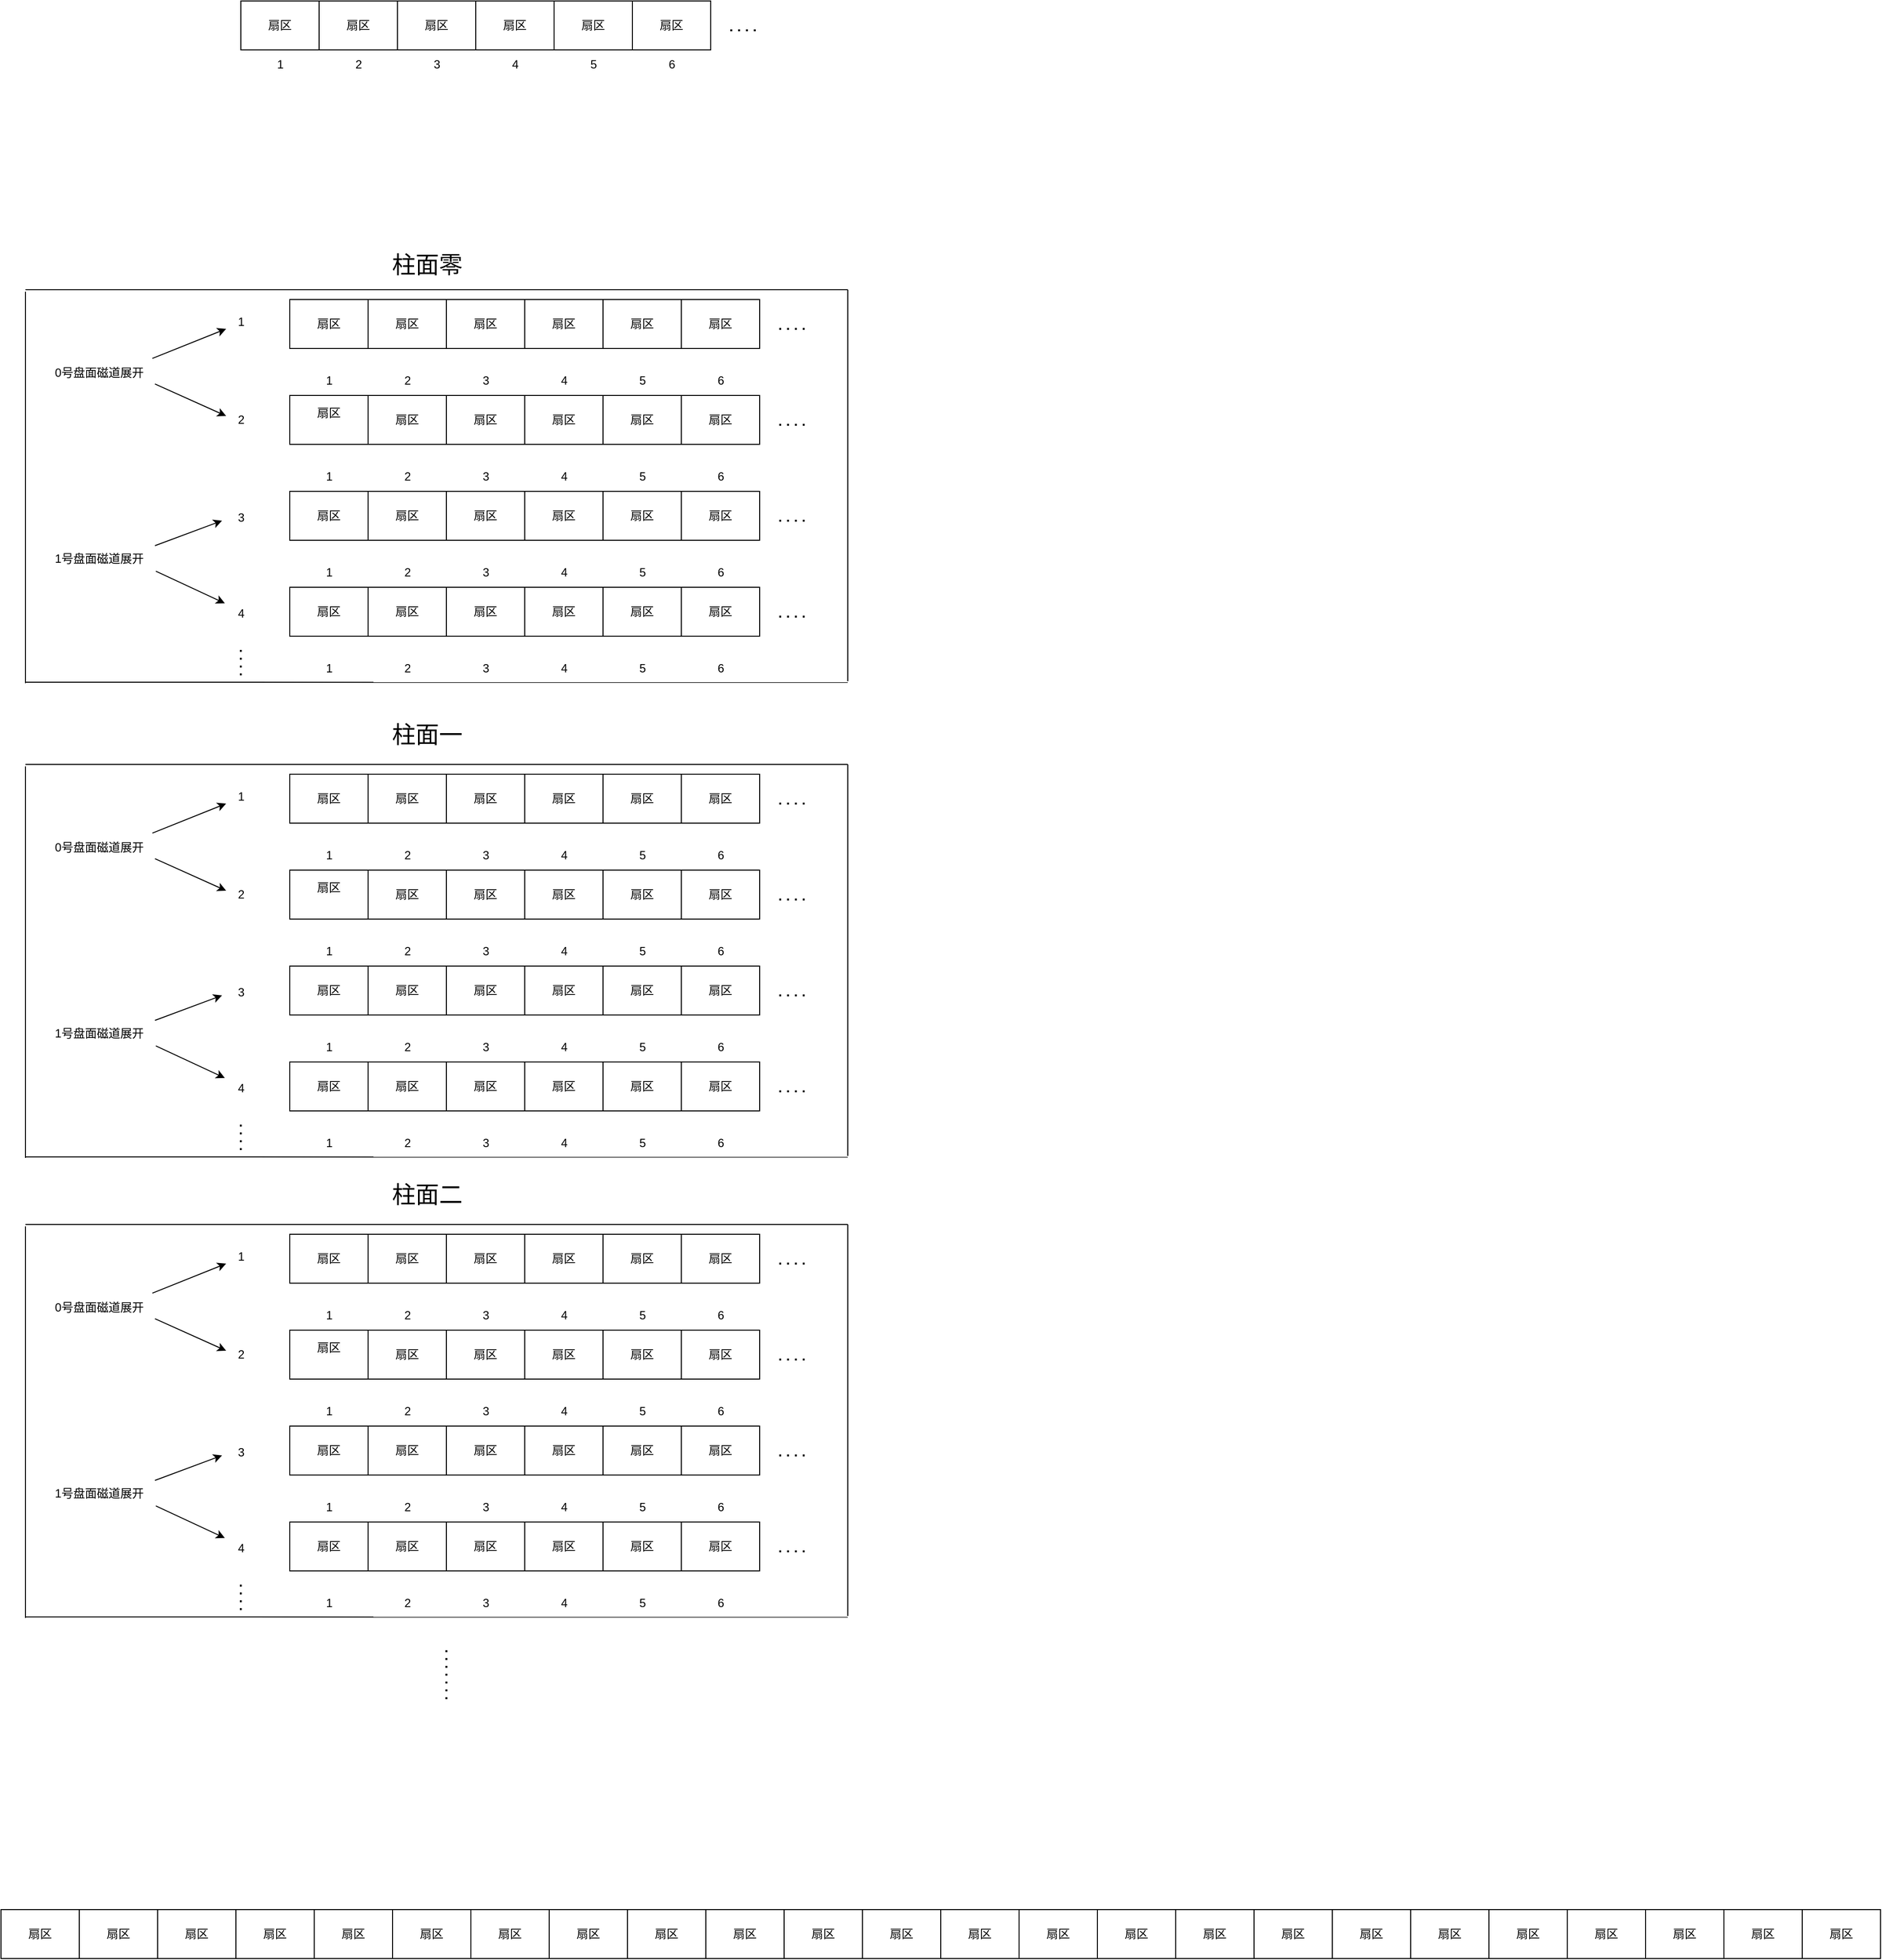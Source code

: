 <mxfile version="24.4.8" type="device">
  <diagram name="第 1 页" id="gFeEmCXa8AVN-RLCaWWL">
    <mxGraphModel dx="2656" dy="1496" grid="1" gridSize="10" guides="1" tooltips="1" connect="1" arrows="1" fold="1" page="1" pageScale="1" pageWidth="3300" pageHeight="4681" math="0" shadow="0">
      <root>
        <mxCell id="0" />
        <mxCell id="1" parent="0" />
        <mxCell id="TKMVQjpAaQ59t7xjAut5-2" value="扇区" style="rounded=0;whiteSpace=wrap;html=1;" vertex="1" parent="1">
          <mxGeometry x="1260" y="395" width="80" height="50" as="geometry" />
        </mxCell>
        <mxCell id="TKMVQjpAaQ59t7xjAut5-3" value="扇区" style="rounded=0;whiteSpace=wrap;html=1;" vertex="1" parent="1">
          <mxGeometry x="1340" y="395" width="80" height="50" as="geometry" />
        </mxCell>
        <mxCell id="TKMVQjpAaQ59t7xjAut5-4" value="扇区" style="rounded=0;whiteSpace=wrap;html=1;" vertex="1" parent="1">
          <mxGeometry x="1420" y="395" width="80" height="50" as="geometry" />
        </mxCell>
        <mxCell id="TKMVQjpAaQ59t7xjAut5-14" value="1" style="text;html=1;align=center;verticalAlign=middle;resizable=0;points=[];autosize=1;strokeColor=none;fillColor=none;" vertex="1" parent="1">
          <mxGeometry x="1285" y="463" width="30" height="30" as="geometry" />
        </mxCell>
        <mxCell id="TKMVQjpAaQ59t7xjAut5-15" value="2" style="text;html=1;align=center;verticalAlign=middle;resizable=0;points=[];autosize=1;strokeColor=none;fillColor=none;" vertex="1" parent="1">
          <mxGeometry x="1365" y="463" width="30" height="30" as="geometry" />
        </mxCell>
        <mxCell id="TKMVQjpAaQ59t7xjAut5-16" value="3" style="text;html=1;align=center;verticalAlign=middle;resizable=0;points=[];autosize=1;strokeColor=none;fillColor=none;" vertex="1" parent="1">
          <mxGeometry x="1445" y="463" width="30" height="30" as="geometry" />
        </mxCell>
        <mxCell id="TKMVQjpAaQ59t7xjAut5-17" value="4" style="text;html=1;align=center;verticalAlign=middle;resizable=0;points=[];autosize=1;strokeColor=none;fillColor=none;" vertex="1" parent="1">
          <mxGeometry x="1525" y="463" width="30" height="30" as="geometry" />
        </mxCell>
        <mxCell id="TKMVQjpAaQ59t7xjAut5-18" value="扇区" style="rounded=0;whiteSpace=wrap;html=1;" vertex="1" parent="1">
          <mxGeometry x="1500" y="395" width="80" height="50" as="geometry" />
        </mxCell>
        <mxCell id="TKMVQjpAaQ59t7xjAut5-19" value="扇区" style="rounded=0;whiteSpace=wrap;html=1;" vertex="1" parent="1">
          <mxGeometry x="1580" y="395" width="80" height="50" as="geometry" />
        </mxCell>
        <mxCell id="TKMVQjpAaQ59t7xjAut5-20" value="扇区" style="rounded=0;whiteSpace=wrap;html=1;" vertex="1" parent="1">
          <mxGeometry x="1660" y="395" width="80" height="50" as="geometry" />
        </mxCell>
        <mxCell id="TKMVQjpAaQ59t7xjAut5-21" value="5" style="text;html=1;align=center;verticalAlign=middle;resizable=0;points=[];autosize=1;strokeColor=none;fillColor=none;" vertex="1" parent="1">
          <mxGeometry x="1605" y="463" width="30" height="30" as="geometry" />
        </mxCell>
        <mxCell id="TKMVQjpAaQ59t7xjAut5-25" value="6" style="text;html=1;align=center;verticalAlign=middle;resizable=0;points=[];autosize=1;strokeColor=none;fillColor=none;" vertex="1" parent="1">
          <mxGeometry x="1685" y="463" width="30" height="30" as="geometry" />
        </mxCell>
        <mxCell id="TKMVQjpAaQ59t7xjAut5-26" value="" style="endArrow=none;dashed=1;html=1;dashPattern=1 3;strokeWidth=2;rounded=0;" edge="1" parent="1">
          <mxGeometry width="50" height="50" relative="1" as="geometry">
            <mxPoint x="1760" y="425" as="sourcePoint" />
            <mxPoint x="1790" y="425" as="targetPoint" />
          </mxGeometry>
        </mxCell>
        <mxCell id="TKMVQjpAaQ59t7xjAut5-27" value="&#xa;&lt;span style=&quot;color: rgb(0, 0, 0); font-family: Helvetica; font-size: 12px; font-style: normal; font-variant-ligatures: normal; font-variant-caps: normal; font-weight: 400; letter-spacing: normal; orphans: 2; text-align: center; text-indent: 0px; text-transform: none; widows: 2; word-spacing: 0px; -webkit-text-stroke-width: 0px; white-space: normal; background-color: rgb(251, 251, 251); text-decoration-thickness: initial; text-decoration-style: initial; text-decoration-color: initial; display: inline !important; float: none;&quot;&gt;扇区&lt;/span&gt;&#xa;&#xa;" style="rounded=0;whiteSpace=wrap;html=1;" vertex="1" parent="1">
          <mxGeometry x="1260" y="493" width="80" height="50" as="geometry" />
        </mxCell>
        <mxCell id="TKMVQjpAaQ59t7xjAut5-28" value="扇区" style="rounded=0;whiteSpace=wrap;html=1;" vertex="1" parent="1">
          <mxGeometry x="1340" y="493" width="80" height="50" as="geometry" />
        </mxCell>
        <mxCell id="TKMVQjpAaQ59t7xjAut5-29" value="扇区" style="rounded=0;whiteSpace=wrap;html=1;" vertex="1" parent="1">
          <mxGeometry x="1420" y="493" width="80" height="50" as="geometry" />
        </mxCell>
        <mxCell id="TKMVQjpAaQ59t7xjAut5-30" value="1" style="text;html=1;align=center;verticalAlign=middle;resizable=0;points=[];autosize=1;strokeColor=none;fillColor=none;" vertex="1" parent="1">
          <mxGeometry x="1285" y="561" width="30" height="30" as="geometry" />
        </mxCell>
        <mxCell id="TKMVQjpAaQ59t7xjAut5-31" value="2" style="text;html=1;align=center;verticalAlign=middle;resizable=0;points=[];autosize=1;strokeColor=none;fillColor=none;" vertex="1" parent="1">
          <mxGeometry x="1365" y="561" width="30" height="30" as="geometry" />
        </mxCell>
        <mxCell id="TKMVQjpAaQ59t7xjAut5-32" value="3" style="text;html=1;align=center;verticalAlign=middle;resizable=0;points=[];autosize=1;strokeColor=none;fillColor=none;" vertex="1" parent="1">
          <mxGeometry x="1445" y="561" width="30" height="30" as="geometry" />
        </mxCell>
        <mxCell id="TKMVQjpAaQ59t7xjAut5-33" value="4" style="text;html=1;align=center;verticalAlign=middle;resizable=0;points=[];autosize=1;strokeColor=none;fillColor=none;" vertex="1" parent="1">
          <mxGeometry x="1525" y="561" width="30" height="30" as="geometry" />
        </mxCell>
        <mxCell id="TKMVQjpAaQ59t7xjAut5-34" value="扇区" style="rounded=0;whiteSpace=wrap;html=1;" vertex="1" parent="1">
          <mxGeometry x="1500" y="493" width="80" height="50" as="geometry" />
        </mxCell>
        <mxCell id="TKMVQjpAaQ59t7xjAut5-35" value="扇区" style="rounded=0;whiteSpace=wrap;html=1;" vertex="1" parent="1">
          <mxGeometry x="1580" y="493" width="80" height="50" as="geometry" />
        </mxCell>
        <mxCell id="TKMVQjpAaQ59t7xjAut5-36" value="扇区" style="rounded=0;whiteSpace=wrap;html=1;" vertex="1" parent="1">
          <mxGeometry x="1660" y="493" width="80" height="50" as="geometry" />
        </mxCell>
        <mxCell id="TKMVQjpAaQ59t7xjAut5-37" value="5" style="text;html=1;align=center;verticalAlign=middle;resizable=0;points=[];autosize=1;strokeColor=none;fillColor=none;" vertex="1" parent="1">
          <mxGeometry x="1605" y="561" width="30" height="30" as="geometry" />
        </mxCell>
        <mxCell id="TKMVQjpAaQ59t7xjAut5-38" value="6" style="text;html=1;align=center;verticalAlign=middle;resizable=0;points=[];autosize=1;strokeColor=none;fillColor=none;" vertex="1" parent="1">
          <mxGeometry x="1685" y="561" width="30" height="30" as="geometry" />
        </mxCell>
        <mxCell id="TKMVQjpAaQ59t7xjAut5-39" value="" style="endArrow=none;dashed=1;html=1;dashPattern=1 3;strokeWidth=2;rounded=0;" edge="1" parent="1">
          <mxGeometry width="50" height="50" relative="1" as="geometry">
            <mxPoint x="1760" y="523" as="sourcePoint" />
            <mxPoint x="1790" y="523" as="targetPoint" />
          </mxGeometry>
        </mxCell>
        <mxCell id="TKMVQjpAaQ59t7xjAut5-40" value="扇区" style="rounded=0;whiteSpace=wrap;html=1;" vertex="1" parent="1">
          <mxGeometry x="1260" y="591" width="80" height="50" as="geometry" />
        </mxCell>
        <mxCell id="TKMVQjpAaQ59t7xjAut5-41" value="扇区" style="rounded=0;whiteSpace=wrap;html=1;" vertex="1" parent="1">
          <mxGeometry x="1340" y="591" width="80" height="50" as="geometry" />
        </mxCell>
        <mxCell id="TKMVQjpAaQ59t7xjAut5-42" value="扇区" style="rounded=0;whiteSpace=wrap;html=1;" vertex="1" parent="1">
          <mxGeometry x="1420" y="591" width="80" height="50" as="geometry" />
        </mxCell>
        <mxCell id="TKMVQjpAaQ59t7xjAut5-43" value="1" style="text;html=1;align=center;verticalAlign=middle;resizable=0;points=[];autosize=1;strokeColor=none;fillColor=none;" vertex="1" parent="1">
          <mxGeometry x="1285" y="659" width="30" height="30" as="geometry" />
        </mxCell>
        <mxCell id="TKMVQjpAaQ59t7xjAut5-44" value="2" style="text;html=1;align=center;verticalAlign=middle;resizable=0;points=[];autosize=1;strokeColor=none;fillColor=none;" vertex="1" parent="1">
          <mxGeometry x="1365" y="659" width="30" height="30" as="geometry" />
        </mxCell>
        <mxCell id="TKMVQjpAaQ59t7xjAut5-45" value="3" style="text;html=1;align=center;verticalAlign=middle;resizable=0;points=[];autosize=1;strokeColor=none;fillColor=none;" vertex="1" parent="1">
          <mxGeometry x="1445" y="659" width="30" height="30" as="geometry" />
        </mxCell>
        <mxCell id="TKMVQjpAaQ59t7xjAut5-46" value="4" style="text;html=1;align=center;verticalAlign=middle;resizable=0;points=[];autosize=1;strokeColor=none;fillColor=none;" vertex="1" parent="1">
          <mxGeometry x="1525" y="659" width="30" height="30" as="geometry" />
        </mxCell>
        <mxCell id="TKMVQjpAaQ59t7xjAut5-47" value="扇区" style="rounded=0;whiteSpace=wrap;html=1;" vertex="1" parent="1">
          <mxGeometry x="1500" y="591" width="80" height="50" as="geometry" />
        </mxCell>
        <mxCell id="TKMVQjpAaQ59t7xjAut5-48" value="扇区" style="rounded=0;whiteSpace=wrap;html=1;" vertex="1" parent="1">
          <mxGeometry x="1580" y="591" width="80" height="50" as="geometry" />
        </mxCell>
        <mxCell id="TKMVQjpAaQ59t7xjAut5-49" value="扇区" style="rounded=0;whiteSpace=wrap;html=1;" vertex="1" parent="1">
          <mxGeometry x="1660" y="591" width="80" height="50" as="geometry" />
        </mxCell>
        <mxCell id="TKMVQjpAaQ59t7xjAut5-50" value="5" style="text;html=1;align=center;verticalAlign=middle;resizable=0;points=[];autosize=1;strokeColor=none;fillColor=none;" vertex="1" parent="1">
          <mxGeometry x="1605" y="659" width="30" height="30" as="geometry" />
        </mxCell>
        <mxCell id="TKMVQjpAaQ59t7xjAut5-51" value="6" style="text;html=1;align=center;verticalAlign=middle;resizable=0;points=[];autosize=1;strokeColor=none;fillColor=none;" vertex="1" parent="1">
          <mxGeometry x="1685" y="659" width="30" height="30" as="geometry" />
        </mxCell>
        <mxCell id="TKMVQjpAaQ59t7xjAut5-52" value="" style="endArrow=none;dashed=1;html=1;dashPattern=1 3;strokeWidth=2;rounded=0;" edge="1" parent="1">
          <mxGeometry width="50" height="50" relative="1" as="geometry">
            <mxPoint x="1760" y="621" as="sourcePoint" />
            <mxPoint x="1790" y="621" as="targetPoint" />
          </mxGeometry>
        </mxCell>
        <mxCell id="TKMVQjpAaQ59t7xjAut5-53" value="1" style="text;html=1;align=center;verticalAlign=middle;resizable=0;points=[];autosize=1;strokeColor=none;fillColor=none;" vertex="1" parent="1">
          <mxGeometry x="1195" y="403" width="30" height="30" as="geometry" />
        </mxCell>
        <mxCell id="TKMVQjpAaQ59t7xjAut5-54" value="2" style="text;html=1;align=center;verticalAlign=middle;resizable=0;points=[];autosize=1;strokeColor=none;fillColor=none;" vertex="1" parent="1">
          <mxGeometry x="1195" y="503" width="30" height="30" as="geometry" />
        </mxCell>
        <mxCell id="TKMVQjpAaQ59t7xjAut5-55" value="3" style="text;html=1;align=center;verticalAlign=middle;resizable=0;points=[];autosize=1;strokeColor=none;fillColor=none;" vertex="1" parent="1">
          <mxGeometry x="1195" y="603" width="30" height="30" as="geometry" />
        </mxCell>
        <mxCell id="TKMVQjpAaQ59t7xjAut5-57" value="扇区" style="rounded=0;whiteSpace=wrap;html=1;" vertex="1" parent="1">
          <mxGeometry x="1260" y="689" width="80" height="50" as="geometry" />
        </mxCell>
        <mxCell id="TKMVQjpAaQ59t7xjAut5-58" value="扇区" style="rounded=0;whiteSpace=wrap;html=1;" vertex="1" parent="1">
          <mxGeometry x="1340" y="689" width="80" height="50" as="geometry" />
        </mxCell>
        <mxCell id="TKMVQjpAaQ59t7xjAut5-59" value="扇区" style="rounded=0;whiteSpace=wrap;html=1;" vertex="1" parent="1">
          <mxGeometry x="1420" y="689" width="80" height="50" as="geometry" />
        </mxCell>
        <mxCell id="TKMVQjpAaQ59t7xjAut5-60" value="1" style="text;html=1;align=center;verticalAlign=middle;resizable=0;points=[];autosize=1;strokeColor=none;fillColor=none;" vertex="1" parent="1">
          <mxGeometry x="1285" y="757" width="30" height="30" as="geometry" />
        </mxCell>
        <mxCell id="TKMVQjpAaQ59t7xjAut5-61" value="2" style="text;html=1;align=center;verticalAlign=middle;resizable=0;points=[];autosize=1;strokeColor=none;fillColor=none;" vertex="1" parent="1">
          <mxGeometry x="1365" y="757" width="30" height="30" as="geometry" />
        </mxCell>
        <mxCell id="TKMVQjpAaQ59t7xjAut5-62" value="3" style="text;html=1;align=center;verticalAlign=middle;resizable=0;points=[];autosize=1;strokeColor=none;fillColor=none;" vertex="1" parent="1">
          <mxGeometry x="1445" y="757" width="30" height="30" as="geometry" />
        </mxCell>
        <mxCell id="TKMVQjpAaQ59t7xjAut5-63" value="4" style="text;html=1;align=center;verticalAlign=middle;resizable=0;points=[];autosize=1;strokeColor=none;fillColor=none;" vertex="1" parent="1">
          <mxGeometry x="1525" y="757" width="30" height="30" as="geometry" />
        </mxCell>
        <mxCell id="TKMVQjpAaQ59t7xjAut5-64" value="扇区" style="rounded=0;whiteSpace=wrap;html=1;" vertex="1" parent="1">
          <mxGeometry x="1500" y="689" width="80" height="50" as="geometry" />
        </mxCell>
        <mxCell id="TKMVQjpAaQ59t7xjAut5-65" value="扇区" style="rounded=0;whiteSpace=wrap;html=1;" vertex="1" parent="1">
          <mxGeometry x="1580" y="689" width="80" height="50" as="geometry" />
        </mxCell>
        <mxCell id="TKMVQjpAaQ59t7xjAut5-66" value="扇区" style="rounded=0;whiteSpace=wrap;html=1;" vertex="1" parent="1">
          <mxGeometry x="1660" y="689" width="80" height="50" as="geometry" />
        </mxCell>
        <mxCell id="TKMVQjpAaQ59t7xjAut5-67" value="5" style="text;html=1;align=center;verticalAlign=middle;resizable=0;points=[];autosize=1;strokeColor=none;fillColor=none;" vertex="1" parent="1">
          <mxGeometry x="1605" y="757" width="30" height="30" as="geometry" />
        </mxCell>
        <mxCell id="TKMVQjpAaQ59t7xjAut5-68" value="6" style="text;html=1;align=center;verticalAlign=middle;resizable=0;points=[];autosize=1;strokeColor=none;fillColor=none;" vertex="1" parent="1">
          <mxGeometry x="1685" y="757" width="30" height="30" as="geometry" />
        </mxCell>
        <mxCell id="TKMVQjpAaQ59t7xjAut5-69" value="" style="endArrow=none;dashed=1;html=1;dashPattern=1 3;strokeWidth=2;rounded=0;" edge="1" parent="1">
          <mxGeometry width="50" height="50" relative="1" as="geometry">
            <mxPoint x="1760" y="719" as="sourcePoint" />
            <mxPoint x="1790" y="719" as="targetPoint" />
          </mxGeometry>
        </mxCell>
        <mxCell id="TKMVQjpAaQ59t7xjAut5-70" value="4" style="text;html=1;align=center;verticalAlign=middle;resizable=0;points=[];autosize=1;strokeColor=none;fillColor=none;" vertex="1" parent="1">
          <mxGeometry x="1195" y="701" width="30" height="30" as="geometry" />
        </mxCell>
        <mxCell id="TKMVQjpAaQ59t7xjAut5-71" value="" style="endArrow=none;dashed=1;html=1;dashPattern=1 3;strokeWidth=2;rounded=0;" edge="1" parent="1">
          <mxGeometry width="50" height="50" relative="1" as="geometry">
            <mxPoint x="1210" y="753" as="sourcePoint" />
            <mxPoint x="1210" y="783" as="targetPoint" />
          </mxGeometry>
        </mxCell>
        <mxCell id="TKMVQjpAaQ59t7xjAut5-73" value="0号盘面磁道展开" style="text;html=1;align=center;verticalAlign=middle;resizable=0;points=[];autosize=1;strokeColor=none;fillColor=none;" vertex="1" parent="1">
          <mxGeometry x="1010" y="455" width="110" height="30" as="geometry" />
        </mxCell>
        <mxCell id="TKMVQjpAaQ59t7xjAut5-74" value="1号盘面磁道展开" style="text;html=1;align=center;verticalAlign=middle;resizable=0;points=[];autosize=1;strokeColor=none;fillColor=none;" vertex="1" parent="1">
          <mxGeometry x="1010" y="645" width="110" height="30" as="geometry" />
        </mxCell>
        <mxCell id="TKMVQjpAaQ59t7xjAut5-75" value="" style="endArrow=classic;html=1;rounded=0;exitX=1.021;exitY=0.05;exitDx=0;exitDy=0;exitPerimeter=0;entryX=-0.137;entryY=0.598;entryDx=0;entryDy=0;entryPerimeter=0;" edge="1" parent="1" source="TKMVQjpAaQ59t7xjAut5-74" target="TKMVQjpAaQ59t7xjAut5-55">
          <mxGeometry width="50" height="50" relative="1" as="geometry">
            <mxPoint x="1620" y="625" as="sourcePoint" />
            <mxPoint x="1670" y="575" as="targetPoint" />
          </mxGeometry>
        </mxCell>
        <mxCell id="TKMVQjpAaQ59t7xjAut5-76" value="" style="endArrow=classic;html=1;rounded=0;exitX=0.997;exitY=0.006;exitDx=0;exitDy=0;exitPerimeter=0;entryX=-0.137;entryY=0.598;entryDx=0;entryDy=0;entryPerimeter=0;" edge="1" parent="1" source="TKMVQjpAaQ59t7xjAut5-73">
          <mxGeometry width="50" height="50" relative="1" as="geometry">
            <mxPoint x="1145" y="459" as="sourcePoint" />
            <mxPoint x="1195" y="425" as="targetPoint" />
          </mxGeometry>
        </mxCell>
        <mxCell id="TKMVQjpAaQ59t7xjAut5-77" value="" style="endArrow=classic;html=1;rounded=0;exitX=1.029;exitY=0.92;exitDx=0;exitDy=0;exitPerimeter=0;entryX=-0.044;entryY=0.146;entryDx=0;entryDy=0;entryPerimeter=0;" edge="1" parent="1" source="TKMVQjpAaQ59t7xjAut5-74" target="TKMVQjpAaQ59t7xjAut5-70">
          <mxGeometry width="50" height="50" relative="1" as="geometry">
            <mxPoint x="1151" y="665" as="sourcePoint" />
            <mxPoint x="1201" y="631" as="targetPoint" />
          </mxGeometry>
        </mxCell>
        <mxCell id="TKMVQjpAaQ59t7xjAut5-79" value="" style="endArrow=classic;html=1;rounded=0;exitX=1.021;exitY=0.876;exitDx=0;exitDy=0;exitPerimeter=0;entryX=-0.044;entryY=0.146;entryDx=0;entryDy=0;entryPerimeter=0;" edge="1" parent="1" source="TKMVQjpAaQ59t7xjAut5-73">
          <mxGeometry width="50" height="50" relative="1" as="geometry">
            <mxPoint x="1144" y="493" as="sourcePoint" />
            <mxPoint x="1195" y="514" as="targetPoint" />
          </mxGeometry>
        </mxCell>
        <mxCell id="TKMVQjpAaQ59t7xjAut5-81" value="" style="endArrow=none;html=1;rounded=0;" edge="1" parent="1">
          <mxGeometry width="50" height="50" relative="1" as="geometry">
            <mxPoint x="990" y="385" as="sourcePoint" />
            <mxPoint x="1830" y="385" as="targetPoint" />
          </mxGeometry>
        </mxCell>
        <mxCell id="TKMVQjpAaQ59t7xjAut5-82" value="" style="endArrow=none;html=1;rounded=0;" edge="1" parent="1">
          <mxGeometry width="50" height="50" relative="1" as="geometry">
            <mxPoint x="990" y="786" as="sourcePoint" />
            <mxPoint x="1830" y="786.17" as="targetPoint" />
          </mxGeometry>
        </mxCell>
        <mxCell id="TKMVQjpAaQ59t7xjAut5-83" value="" style="endArrow=none;html=1;rounded=0;" edge="1" parent="1">
          <mxGeometry width="50" height="50" relative="1" as="geometry">
            <mxPoint x="1830" y="385" as="sourcePoint" />
            <mxPoint x="1830" y="785" as="targetPoint" />
          </mxGeometry>
        </mxCell>
        <mxCell id="TKMVQjpAaQ59t7xjAut5-84" value="" style="endArrow=none;html=1;rounded=0;" edge="1" parent="1">
          <mxGeometry width="50" height="50" relative="1" as="geometry">
            <mxPoint x="990" y="387" as="sourcePoint" />
            <mxPoint x="990" y="787" as="targetPoint" />
          </mxGeometry>
        </mxCell>
        <mxCell id="TKMVQjpAaQ59t7xjAut5-85" value="&lt;font style=&quot;font-size: 24px;&quot;&gt;柱面零&lt;/font&gt;" style="text;html=1;align=center;verticalAlign=middle;resizable=0;points=[];autosize=1;strokeColor=none;fillColor=none;" vertex="1" parent="1">
          <mxGeometry x="1350" y="340" width="100" height="40" as="geometry" />
        </mxCell>
        <mxCell id="TKMVQjpAaQ59t7xjAut5-86" value="扇区" style="rounded=0;whiteSpace=wrap;html=1;" vertex="1" parent="1">
          <mxGeometry x="1210" y="90" width="80" height="50" as="geometry" />
        </mxCell>
        <mxCell id="TKMVQjpAaQ59t7xjAut5-87" value="扇区" style="rounded=0;whiteSpace=wrap;html=1;" vertex="1" parent="1">
          <mxGeometry x="1290" y="90" width="80" height="50" as="geometry" />
        </mxCell>
        <mxCell id="TKMVQjpAaQ59t7xjAut5-88" value="扇区" style="rounded=0;whiteSpace=wrap;html=1;" vertex="1" parent="1">
          <mxGeometry x="1370" y="90" width="80" height="50" as="geometry" />
        </mxCell>
        <mxCell id="TKMVQjpAaQ59t7xjAut5-89" value="扇区" style="rounded=0;whiteSpace=wrap;html=1;" vertex="1" parent="1">
          <mxGeometry x="1450" y="90" width="80" height="50" as="geometry" />
        </mxCell>
        <mxCell id="TKMVQjpAaQ59t7xjAut5-90" value="扇区" style="rounded=0;whiteSpace=wrap;html=1;" vertex="1" parent="1">
          <mxGeometry x="1530" y="90" width="80" height="50" as="geometry" />
        </mxCell>
        <mxCell id="TKMVQjpAaQ59t7xjAut5-91" value="扇区" style="rounded=0;whiteSpace=wrap;html=1;" vertex="1" parent="1">
          <mxGeometry x="1610" y="90" width="80" height="50" as="geometry" />
        </mxCell>
        <mxCell id="TKMVQjpAaQ59t7xjAut5-92" value="" style="endArrow=none;dashed=1;html=1;dashPattern=1 3;strokeWidth=2;rounded=0;" edge="1" parent="1">
          <mxGeometry width="50" height="50" relative="1" as="geometry">
            <mxPoint x="1710" y="120" as="sourcePoint" />
            <mxPoint x="1740" y="120" as="targetPoint" />
          </mxGeometry>
        </mxCell>
        <mxCell id="TKMVQjpAaQ59t7xjAut5-93" value="1" style="text;html=1;align=center;verticalAlign=middle;resizable=0;points=[];autosize=1;strokeColor=none;fillColor=none;" vertex="1" parent="1">
          <mxGeometry x="1235" y="140" width="30" height="30" as="geometry" />
        </mxCell>
        <mxCell id="TKMVQjpAaQ59t7xjAut5-94" value="2" style="text;html=1;align=center;verticalAlign=middle;resizable=0;points=[];autosize=1;strokeColor=none;fillColor=none;" vertex="1" parent="1">
          <mxGeometry x="1315" y="140" width="30" height="30" as="geometry" />
        </mxCell>
        <mxCell id="TKMVQjpAaQ59t7xjAut5-95" value="3" style="text;html=1;align=center;verticalAlign=middle;resizable=0;points=[];autosize=1;strokeColor=none;fillColor=none;" vertex="1" parent="1">
          <mxGeometry x="1395" y="140" width="30" height="30" as="geometry" />
        </mxCell>
        <mxCell id="TKMVQjpAaQ59t7xjAut5-96" value="4" style="text;html=1;align=center;verticalAlign=middle;resizable=0;points=[];autosize=1;strokeColor=none;fillColor=none;" vertex="1" parent="1">
          <mxGeometry x="1475" y="140" width="30" height="30" as="geometry" />
        </mxCell>
        <mxCell id="TKMVQjpAaQ59t7xjAut5-97" value="5" style="text;html=1;align=center;verticalAlign=middle;resizable=0;points=[];autosize=1;strokeColor=none;fillColor=none;" vertex="1" parent="1">
          <mxGeometry x="1555" y="140" width="30" height="30" as="geometry" />
        </mxCell>
        <mxCell id="TKMVQjpAaQ59t7xjAut5-98" value="6" style="text;html=1;align=center;verticalAlign=middle;resizable=0;points=[];autosize=1;strokeColor=none;fillColor=none;" vertex="1" parent="1">
          <mxGeometry x="1635" y="140" width="30" height="30" as="geometry" />
        </mxCell>
        <mxCell id="TKMVQjpAaQ59t7xjAut5-99" value="扇区" style="rounded=0;whiteSpace=wrap;html=1;" vertex="1" parent="1">
          <mxGeometry x="1260" y="880" width="80" height="50" as="geometry" />
        </mxCell>
        <mxCell id="TKMVQjpAaQ59t7xjAut5-100" value="扇区" style="rounded=0;whiteSpace=wrap;html=1;" vertex="1" parent="1">
          <mxGeometry x="1340" y="880" width="80" height="50" as="geometry" />
        </mxCell>
        <mxCell id="TKMVQjpAaQ59t7xjAut5-101" value="扇区" style="rounded=0;whiteSpace=wrap;html=1;" vertex="1" parent="1">
          <mxGeometry x="1420" y="880" width="80" height="50" as="geometry" />
        </mxCell>
        <mxCell id="TKMVQjpAaQ59t7xjAut5-102" value="1" style="text;html=1;align=center;verticalAlign=middle;resizable=0;points=[];autosize=1;strokeColor=none;fillColor=none;" vertex="1" parent="1">
          <mxGeometry x="1285" y="948" width="30" height="30" as="geometry" />
        </mxCell>
        <mxCell id="TKMVQjpAaQ59t7xjAut5-103" value="2" style="text;html=1;align=center;verticalAlign=middle;resizable=0;points=[];autosize=1;strokeColor=none;fillColor=none;" vertex="1" parent="1">
          <mxGeometry x="1365" y="948" width="30" height="30" as="geometry" />
        </mxCell>
        <mxCell id="TKMVQjpAaQ59t7xjAut5-104" value="3" style="text;html=1;align=center;verticalAlign=middle;resizable=0;points=[];autosize=1;strokeColor=none;fillColor=none;" vertex="1" parent="1">
          <mxGeometry x="1445" y="948" width="30" height="30" as="geometry" />
        </mxCell>
        <mxCell id="TKMVQjpAaQ59t7xjAut5-105" value="4" style="text;html=1;align=center;verticalAlign=middle;resizable=0;points=[];autosize=1;strokeColor=none;fillColor=none;" vertex="1" parent="1">
          <mxGeometry x="1525" y="948" width="30" height="30" as="geometry" />
        </mxCell>
        <mxCell id="TKMVQjpAaQ59t7xjAut5-106" value="扇区" style="rounded=0;whiteSpace=wrap;html=1;" vertex="1" parent="1">
          <mxGeometry x="1500" y="880" width="80" height="50" as="geometry" />
        </mxCell>
        <mxCell id="TKMVQjpAaQ59t7xjAut5-107" value="扇区" style="rounded=0;whiteSpace=wrap;html=1;" vertex="1" parent="1">
          <mxGeometry x="1580" y="880" width="80" height="50" as="geometry" />
        </mxCell>
        <mxCell id="TKMVQjpAaQ59t7xjAut5-108" value="扇区" style="rounded=0;whiteSpace=wrap;html=1;" vertex="1" parent="1">
          <mxGeometry x="1660" y="880" width="80" height="50" as="geometry" />
        </mxCell>
        <mxCell id="TKMVQjpAaQ59t7xjAut5-109" value="5" style="text;html=1;align=center;verticalAlign=middle;resizable=0;points=[];autosize=1;strokeColor=none;fillColor=none;" vertex="1" parent="1">
          <mxGeometry x="1605" y="948" width="30" height="30" as="geometry" />
        </mxCell>
        <mxCell id="TKMVQjpAaQ59t7xjAut5-110" value="6" style="text;html=1;align=center;verticalAlign=middle;resizable=0;points=[];autosize=1;strokeColor=none;fillColor=none;" vertex="1" parent="1">
          <mxGeometry x="1685" y="948" width="30" height="30" as="geometry" />
        </mxCell>
        <mxCell id="TKMVQjpAaQ59t7xjAut5-111" value="" style="endArrow=none;dashed=1;html=1;dashPattern=1 3;strokeWidth=2;rounded=0;" edge="1" parent="1">
          <mxGeometry width="50" height="50" relative="1" as="geometry">
            <mxPoint x="1760" y="910" as="sourcePoint" />
            <mxPoint x="1790" y="910" as="targetPoint" />
          </mxGeometry>
        </mxCell>
        <mxCell id="TKMVQjpAaQ59t7xjAut5-112" value="&#xa;&lt;span style=&quot;color: rgb(0, 0, 0); font-family: Helvetica; font-size: 12px; font-style: normal; font-variant-ligatures: normal; font-variant-caps: normal; font-weight: 400; letter-spacing: normal; orphans: 2; text-align: center; text-indent: 0px; text-transform: none; widows: 2; word-spacing: 0px; -webkit-text-stroke-width: 0px; white-space: normal; background-color: rgb(251, 251, 251); text-decoration-thickness: initial; text-decoration-style: initial; text-decoration-color: initial; display: inline !important; float: none;&quot;&gt;扇区&lt;/span&gt;&#xa;&#xa;" style="rounded=0;whiteSpace=wrap;html=1;" vertex="1" parent="1">
          <mxGeometry x="1260" y="978" width="80" height="50" as="geometry" />
        </mxCell>
        <mxCell id="TKMVQjpAaQ59t7xjAut5-113" value="扇区" style="rounded=0;whiteSpace=wrap;html=1;" vertex="1" parent="1">
          <mxGeometry x="1340" y="978" width="80" height="50" as="geometry" />
        </mxCell>
        <mxCell id="TKMVQjpAaQ59t7xjAut5-114" value="扇区" style="rounded=0;whiteSpace=wrap;html=1;" vertex="1" parent="1">
          <mxGeometry x="1420" y="978" width="80" height="50" as="geometry" />
        </mxCell>
        <mxCell id="TKMVQjpAaQ59t7xjAut5-115" value="1" style="text;html=1;align=center;verticalAlign=middle;resizable=0;points=[];autosize=1;strokeColor=none;fillColor=none;" vertex="1" parent="1">
          <mxGeometry x="1285" y="1046" width="30" height="30" as="geometry" />
        </mxCell>
        <mxCell id="TKMVQjpAaQ59t7xjAut5-116" value="2" style="text;html=1;align=center;verticalAlign=middle;resizable=0;points=[];autosize=1;strokeColor=none;fillColor=none;" vertex="1" parent="1">
          <mxGeometry x="1365" y="1046" width="30" height="30" as="geometry" />
        </mxCell>
        <mxCell id="TKMVQjpAaQ59t7xjAut5-117" value="3" style="text;html=1;align=center;verticalAlign=middle;resizable=0;points=[];autosize=1;strokeColor=none;fillColor=none;" vertex="1" parent="1">
          <mxGeometry x="1445" y="1046" width="30" height="30" as="geometry" />
        </mxCell>
        <mxCell id="TKMVQjpAaQ59t7xjAut5-118" value="4" style="text;html=1;align=center;verticalAlign=middle;resizable=0;points=[];autosize=1;strokeColor=none;fillColor=none;" vertex="1" parent="1">
          <mxGeometry x="1525" y="1046" width="30" height="30" as="geometry" />
        </mxCell>
        <mxCell id="TKMVQjpAaQ59t7xjAut5-119" value="扇区" style="rounded=0;whiteSpace=wrap;html=1;" vertex="1" parent="1">
          <mxGeometry x="1500" y="978" width="80" height="50" as="geometry" />
        </mxCell>
        <mxCell id="TKMVQjpAaQ59t7xjAut5-120" value="扇区" style="rounded=0;whiteSpace=wrap;html=1;" vertex="1" parent="1">
          <mxGeometry x="1580" y="978" width="80" height="50" as="geometry" />
        </mxCell>
        <mxCell id="TKMVQjpAaQ59t7xjAut5-121" value="扇区" style="rounded=0;whiteSpace=wrap;html=1;" vertex="1" parent="1">
          <mxGeometry x="1660" y="978" width="80" height="50" as="geometry" />
        </mxCell>
        <mxCell id="TKMVQjpAaQ59t7xjAut5-122" value="5" style="text;html=1;align=center;verticalAlign=middle;resizable=0;points=[];autosize=1;strokeColor=none;fillColor=none;" vertex="1" parent="1">
          <mxGeometry x="1605" y="1046" width="30" height="30" as="geometry" />
        </mxCell>
        <mxCell id="TKMVQjpAaQ59t7xjAut5-123" value="6" style="text;html=1;align=center;verticalAlign=middle;resizable=0;points=[];autosize=1;strokeColor=none;fillColor=none;" vertex="1" parent="1">
          <mxGeometry x="1685" y="1046" width="30" height="30" as="geometry" />
        </mxCell>
        <mxCell id="TKMVQjpAaQ59t7xjAut5-124" value="" style="endArrow=none;dashed=1;html=1;dashPattern=1 3;strokeWidth=2;rounded=0;" edge="1" parent="1">
          <mxGeometry width="50" height="50" relative="1" as="geometry">
            <mxPoint x="1760" y="1008" as="sourcePoint" />
            <mxPoint x="1790" y="1008" as="targetPoint" />
          </mxGeometry>
        </mxCell>
        <mxCell id="TKMVQjpAaQ59t7xjAut5-125" value="扇区" style="rounded=0;whiteSpace=wrap;html=1;" vertex="1" parent="1">
          <mxGeometry x="1260" y="1076" width="80" height="50" as="geometry" />
        </mxCell>
        <mxCell id="TKMVQjpAaQ59t7xjAut5-126" value="扇区" style="rounded=0;whiteSpace=wrap;html=1;" vertex="1" parent="1">
          <mxGeometry x="1340" y="1076" width="80" height="50" as="geometry" />
        </mxCell>
        <mxCell id="TKMVQjpAaQ59t7xjAut5-127" value="扇区" style="rounded=0;whiteSpace=wrap;html=1;" vertex="1" parent="1">
          <mxGeometry x="1420" y="1076" width="80" height="50" as="geometry" />
        </mxCell>
        <mxCell id="TKMVQjpAaQ59t7xjAut5-128" value="1" style="text;html=1;align=center;verticalAlign=middle;resizable=0;points=[];autosize=1;strokeColor=none;fillColor=none;" vertex="1" parent="1">
          <mxGeometry x="1285" y="1144" width="30" height="30" as="geometry" />
        </mxCell>
        <mxCell id="TKMVQjpAaQ59t7xjAut5-129" value="2" style="text;html=1;align=center;verticalAlign=middle;resizable=0;points=[];autosize=1;strokeColor=none;fillColor=none;" vertex="1" parent="1">
          <mxGeometry x="1365" y="1144" width="30" height="30" as="geometry" />
        </mxCell>
        <mxCell id="TKMVQjpAaQ59t7xjAut5-130" value="3" style="text;html=1;align=center;verticalAlign=middle;resizable=0;points=[];autosize=1;strokeColor=none;fillColor=none;" vertex="1" parent="1">
          <mxGeometry x="1445" y="1144" width="30" height="30" as="geometry" />
        </mxCell>
        <mxCell id="TKMVQjpAaQ59t7xjAut5-131" value="4" style="text;html=1;align=center;verticalAlign=middle;resizable=0;points=[];autosize=1;strokeColor=none;fillColor=none;" vertex="1" parent="1">
          <mxGeometry x="1525" y="1144" width="30" height="30" as="geometry" />
        </mxCell>
        <mxCell id="TKMVQjpAaQ59t7xjAut5-132" value="扇区" style="rounded=0;whiteSpace=wrap;html=1;" vertex="1" parent="1">
          <mxGeometry x="1500" y="1076" width="80" height="50" as="geometry" />
        </mxCell>
        <mxCell id="TKMVQjpAaQ59t7xjAut5-133" value="扇区" style="rounded=0;whiteSpace=wrap;html=1;" vertex="1" parent="1">
          <mxGeometry x="1580" y="1076" width="80" height="50" as="geometry" />
        </mxCell>
        <mxCell id="TKMVQjpAaQ59t7xjAut5-134" value="扇区" style="rounded=0;whiteSpace=wrap;html=1;" vertex="1" parent="1">
          <mxGeometry x="1660" y="1076" width="80" height="50" as="geometry" />
        </mxCell>
        <mxCell id="TKMVQjpAaQ59t7xjAut5-135" value="5" style="text;html=1;align=center;verticalAlign=middle;resizable=0;points=[];autosize=1;strokeColor=none;fillColor=none;" vertex="1" parent="1">
          <mxGeometry x="1605" y="1144" width="30" height="30" as="geometry" />
        </mxCell>
        <mxCell id="TKMVQjpAaQ59t7xjAut5-136" value="6" style="text;html=1;align=center;verticalAlign=middle;resizable=0;points=[];autosize=1;strokeColor=none;fillColor=none;" vertex="1" parent="1">
          <mxGeometry x="1685" y="1144" width="30" height="30" as="geometry" />
        </mxCell>
        <mxCell id="TKMVQjpAaQ59t7xjAut5-137" value="" style="endArrow=none;dashed=1;html=1;dashPattern=1 3;strokeWidth=2;rounded=0;" edge="1" parent="1">
          <mxGeometry width="50" height="50" relative="1" as="geometry">
            <mxPoint x="1760" y="1106" as="sourcePoint" />
            <mxPoint x="1790" y="1106" as="targetPoint" />
          </mxGeometry>
        </mxCell>
        <mxCell id="TKMVQjpAaQ59t7xjAut5-138" value="1" style="text;html=1;align=center;verticalAlign=middle;resizable=0;points=[];autosize=1;strokeColor=none;fillColor=none;" vertex="1" parent="1">
          <mxGeometry x="1195" y="888" width="30" height="30" as="geometry" />
        </mxCell>
        <mxCell id="TKMVQjpAaQ59t7xjAut5-139" value="2" style="text;html=1;align=center;verticalAlign=middle;resizable=0;points=[];autosize=1;strokeColor=none;fillColor=none;" vertex="1" parent="1">
          <mxGeometry x="1195" y="988" width="30" height="30" as="geometry" />
        </mxCell>
        <mxCell id="TKMVQjpAaQ59t7xjAut5-140" value="3" style="text;html=1;align=center;verticalAlign=middle;resizable=0;points=[];autosize=1;strokeColor=none;fillColor=none;" vertex="1" parent="1">
          <mxGeometry x="1195" y="1088" width="30" height="30" as="geometry" />
        </mxCell>
        <mxCell id="TKMVQjpAaQ59t7xjAut5-141" value="扇区" style="rounded=0;whiteSpace=wrap;html=1;" vertex="1" parent="1">
          <mxGeometry x="1260" y="1174" width="80" height="50" as="geometry" />
        </mxCell>
        <mxCell id="TKMVQjpAaQ59t7xjAut5-142" value="扇区" style="rounded=0;whiteSpace=wrap;html=1;" vertex="1" parent="1">
          <mxGeometry x="1340" y="1174" width="80" height="50" as="geometry" />
        </mxCell>
        <mxCell id="TKMVQjpAaQ59t7xjAut5-143" value="扇区" style="rounded=0;whiteSpace=wrap;html=1;" vertex="1" parent="1">
          <mxGeometry x="1420" y="1174" width="80" height="50" as="geometry" />
        </mxCell>
        <mxCell id="TKMVQjpAaQ59t7xjAut5-144" value="1" style="text;html=1;align=center;verticalAlign=middle;resizable=0;points=[];autosize=1;strokeColor=none;fillColor=none;" vertex="1" parent="1">
          <mxGeometry x="1285" y="1242" width="30" height="30" as="geometry" />
        </mxCell>
        <mxCell id="TKMVQjpAaQ59t7xjAut5-145" value="2" style="text;html=1;align=center;verticalAlign=middle;resizable=0;points=[];autosize=1;strokeColor=none;fillColor=none;" vertex="1" parent="1">
          <mxGeometry x="1365" y="1242" width="30" height="30" as="geometry" />
        </mxCell>
        <mxCell id="TKMVQjpAaQ59t7xjAut5-146" value="3" style="text;html=1;align=center;verticalAlign=middle;resizable=0;points=[];autosize=1;strokeColor=none;fillColor=none;" vertex="1" parent="1">
          <mxGeometry x="1445" y="1242" width="30" height="30" as="geometry" />
        </mxCell>
        <mxCell id="TKMVQjpAaQ59t7xjAut5-147" value="4" style="text;html=1;align=center;verticalAlign=middle;resizable=0;points=[];autosize=1;strokeColor=none;fillColor=none;" vertex="1" parent="1">
          <mxGeometry x="1525" y="1242" width="30" height="30" as="geometry" />
        </mxCell>
        <mxCell id="TKMVQjpAaQ59t7xjAut5-148" value="扇区" style="rounded=0;whiteSpace=wrap;html=1;" vertex="1" parent="1">
          <mxGeometry x="1500" y="1174" width="80" height="50" as="geometry" />
        </mxCell>
        <mxCell id="TKMVQjpAaQ59t7xjAut5-149" value="扇区" style="rounded=0;whiteSpace=wrap;html=1;" vertex="1" parent="1">
          <mxGeometry x="1580" y="1174" width="80" height="50" as="geometry" />
        </mxCell>
        <mxCell id="TKMVQjpAaQ59t7xjAut5-150" value="扇区" style="rounded=0;whiteSpace=wrap;html=1;" vertex="1" parent="1">
          <mxGeometry x="1660" y="1174" width="80" height="50" as="geometry" />
        </mxCell>
        <mxCell id="TKMVQjpAaQ59t7xjAut5-151" value="5" style="text;html=1;align=center;verticalAlign=middle;resizable=0;points=[];autosize=1;strokeColor=none;fillColor=none;" vertex="1" parent="1">
          <mxGeometry x="1605" y="1242" width="30" height="30" as="geometry" />
        </mxCell>
        <mxCell id="TKMVQjpAaQ59t7xjAut5-152" value="6" style="text;html=1;align=center;verticalAlign=middle;resizable=0;points=[];autosize=1;strokeColor=none;fillColor=none;" vertex="1" parent="1">
          <mxGeometry x="1685" y="1242" width="30" height="30" as="geometry" />
        </mxCell>
        <mxCell id="TKMVQjpAaQ59t7xjAut5-153" value="" style="endArrow=none;dashed=1;html=1;dashPattern=1 3;strokeWidth=2;rounded=0;" edge="1" parent="1">
          <mxGeometry width="50" height="50" relative="1" as="geometry">
            <mxPoint x="1760" y="1204" as="sourcePoint" />
            <mxPoint x="1790" y="1204" as="targetPoint" />
          </mxGeometry>
        </mxCell>
        <mxCell id="TKMVQjpAaQ59t7xjAut5-154" value="4" style="text;html=1;align=center;verticalAlign=middle;resizable=0;points=[];autosize=1;strokeColor=none;fillColor=none;" vertex="1" parent="1">
          <mxGeometry x="1195" y="1186" width="30" height="30" as="geometry" />
        </mxCell>
        <mxCell id="TKMVQjpAaQ59t7xjAut5-155" value="" style="endArrow=none;dashed=1;html=1;dashPattern=1 3;strokeWidth=2;rounded=0;" edge="1" parent="1">
          <mxGeometry width="50" height="50" relative="1" as="geometry">
            <mxPoint x="1210" y="1238" as="sourcePoint" />
            <mxPoint x="1210" y="1268" as="targetPoint" />
          </mxGeometry>
        </mxCell>
        <mxCell id="TKMVQjpAaQ59t7xjAut5-156" value="0号盘面磁道展开" style="text;html=1;align=center;verticalAlign=middle;resizable=0;points=[];autosize=1;strokeColor=none;fillColor=none;" vertex="1" parent="1">
          <mxGeometry x="1010" y="940" width="110" height="30" as="geometry" />
        </mxCell>
        <mxCell id="TKMVQjpAaQ59t7xjAut5-157" value="1号盘面磁道展开" style="text;html=1;align=center;verticalAlign=middle;resizable=0;points=[];autosize=1;strokeColor=none;fillColor=none;" vertex="1" parent="1">
          <mxGeometry x="1010" y="1130" width="110" height="30" as="geometry" />
        </mxCell>
        <mxCell id="TKMVQjpAaQ59t7xjAut5-158" value="" style="endArrow=classic;html=1;rounded=0;exitX=1.021;exitY=0.05;exitDx=0;exitDy=0;exitPerimeter=0;entryX=-0.137;entryY=0.598;entryDx=0;entryDy=0;entryPerimeter=0;" edge="1" parent="1" source="TKMVQjpAaQ59t7xjAut5-157" target="TKMVQjpAaQ59t7xjAut5-140">
          <mxGeometry width="50" height="50" relative="1" as="geometry">
            <mxPoint x="1620" y="1110" as="sourcePoint" />
            <mxPoint x="1670" y="1060" as="targetPoint" />
          </mxGeometry>
        </mxCell>
        <mxCell id="TKMVQjpAaQ59t7xjAut5-159" value="" style="endArrow=classic;html=1;rounded=0;exitX=0.997;exitY=0.006;exitDx=0;exitDy=0;exitPerimeter=0;entryX=-0.137;entryY=0.598;entryDx=0;entryDy=0;entryPerimeter=0;" edge="1" parent="1" source="TKMVQjpAaQ59t7xjAut5-156">
          <mxGeometry width="50" height="50" relative="1" as="geometry">
            <mxPoint x="1145" y="944" as="sourcePoint" />
            <mxPoint x="1195" y="910" as="targetPoint" />
          </mxGeometry>
        </mxCell>
        <mxCell id="TKMVQjpAaQ59t7xjAut5-160" value="" style="endArrow=classic;html=1;rounded=0;exitX=1.029;exitY=0.92;exitDx=0;exitDy=0;exitPerimeter=0;entryX=-0.044;entryY=0.146;entryDx=0;entryDy=0;entryPerimeter=0;" edge="1" parent="1" source="TKMVQjpAaQ59t7xjAut5-157" target="TKMVQjpAaQ59t7xjAut5-154">
          <mxGeometry width="50" height="50" relative="1" as="geometry">
            <mxPoint x="1151" y="1150" as="sourcePoint" />
            <mxPoint x="1201" y="1116" as="targetPoint" />
          </mxGeometry>
        </mxCell>
        <mxCell id="TKMVQjpAaQ59t7xjAut5-161" value="" style="endArrow=classic;html=1;rounded=0;exitX=1.021;exitY=0.876;exitDx=0;exitDy=0;exitPerimeter=0;entryX=-0.044;entryY=0.146;entryDx=0;entryDy=0;entryPerimeter=0;" edge="1" parent="1" source="TKMVQjpAaQ59t7xjAut5-156">
          <mxGeometry width="50" height="50" relative="1" as="geometry">
            <mxPoint x="1144" y="978" as="sourcePoint" />
            <mxPoint x="1195" y="999" as="targetPoint" />
          </mxGeometry>
        </mxCell>
        <mxCell id="TKMVQjpAaQ59t7xjAut5-162" value="" style="endArrow=none;html=1;rounded=0;" edge="1" parent="1">
          <mxGeometry width="50" height="50" relative="1" as="geometry">
            <mxPoint x="990" y="870" as="sourcePoint" />
            <mxPoint x="1830" y="870" as="targetPoint" />
          </mxGeometry>
        </mxCell>
        <mxCell id="TKMVQjpAaQ59t7xjAut5-163" value="" style="endArrow=none;html=1;rounded=0;" edge="1" parent="1">
          <mxGeometry width="50" height="50" relative="1" as="geometry">
            <mxPoint x="990" y="1271" as="sourcePoint" />
            <mxPoint x="1830" y="1271.17" as="targetPoint" />
          </mxGeometry>
        </mxCell>
        <mxCell id="TKMVQjpAaQ59t7xjAut5-164" value="" style="endArrow=none;html=1;rounded=0;" edge="1" parent="1">
          <mxGeometry width="50" height="50" relative="1" as="geometry">
            <mxPoint x="1830" y="870" as="sourcePoint" />
            <mxPoint x="1830" y="1270" as="targetPoint" />
          </mxGeometry>
        </mxCell>
        <mxCell id="TKMVQjpAaQ59t7xjAut5-165" value="" style="endArrow=none;html=1;rounded=0;" edge="1" parent="1">
          <mxGeometry width="50" height="50" relative="1" as="geometry">
            <mxPoint x="990" y="872" as="sourcePoint" />
            <mxPoint x="990" y="1272" as="targetPoint" />
          </mxGeometry>
        </mxCell>
        <mxCell id="TKMVQjpAaQ59t7xjAut5-166" value="&lt;font style=&quot;font-size: 24px;&quot;&gt;柱面二&lt;/font&gt;" style="text;html=1;align=center;verticalAlign=middle;resizable=0;points=[];autosize=1;strokeColor=none;fillColor=none;" vertex="1" parent="1">
          <mxGeometry x="1350" y="1290" width="100" height="40" as="geometry" />
        </mxCell>
        <mxCell id="TKMVQjpAaQ59t7xjAut5-167" value="扇区" style="rounded=0;whiteSpace=wrap;html=1;" vertex="1" parent="1">
          <mxGeometry x="1260" y="1350" width="80" height="50" as="geometry" />
        </mxCell>
        <mxCell id="TKMVQjpAaQ59t7xjAut5-168" value="扇区" style="rounded=0;whiteSpace=wrap;html=1;" vertex="1" parent="1">
          <mxGeometry x="1340" y="1350" width="80" height="50" as="geometry" />
        </mxCell>
        <mxCell id="TKMVQjpAaQ59t7xjAut5-169" value="扇区" style="rounded=0;whiteSpace=wrap;html=1;" vertex="1" parent="1">
          <mxGeometry x="1420" y="1350" width="80" height="50" as="geometry" />
        </mxCell>
        <mxCell id="TKMVQjpAaQ59t7xjAut5-170" value="1" style="text;html=1;align=center;verticalAlign=middle;resizable=0;points=[];autosize=1;strokeColor=none;fillColor=none;" vertex="1" parent="1">
          <mxGeometry x="1285" y="1418" width="30" height="30" as="geometry" />
        </mxCell>
        <mxCell id="TKMVQjpAaQ59t7xjAut5-171" value="2" style="text;html=1;align=center;verticalAlign=middle;resizable=0;points=[];autosize=1;strokeColor=none;fillColor=none;" vertex="1" parent="1">
          <mxGeometry x="1365" y="1418" width="30" height="30" as="geometry" />
        </mxCell>
        <mxCell id="TKMVQjpAaQ59t7xjAut5-172" value="3" style="text;html=1;align=center;verticalAlign=middle;resizable=0;points=[];autosize=1;strokeColor=none;fillColor=none;" vertex="1" parent="1">
          <mxGeometry x="1445" y="1418" width="30" height="30" as="geometry" />
        </mxCell>
        <mxCell id="TKMVQjpAaQ59t7xjAut5-173" value="4" style="text;html=1;align=center;verticalAlign=middle;resizable=0;points=[];autosize=1;strokeColor=none;fillColor=none;" vertex="1" parent="1">
          <mxGeometry x="1525" y="1418" width="30" height="30" as="geometry" />
        </mxCell>
        <mxCell id="TKMVQjpAaQ59t7xjAut5-174" value="扇区" style="rounded=0;whiteSpace=wrap;html=1;" vertex="1" parent="1">
          <mxGeometry x="1500" y="1350" width="80" height="50" as="geometry" />
        </mxCell>
        <mxCell id="TKMVQjpAaQ59t7xjAut5-175" value="扇区" style="rounded=0;whiteSpace=wrap;html=1;" vertex="1" parent="1">
          <mxGeometry x="1580" y="1350" width="80" height="50" as="geometry" />
        </mxCell>
        <mxCell id="TKMVQjpAaQ59t7xjAut5-176" value="扇区" style="rounded=0;whiteSpace=wrap;html=1;" vertex="1" parent="1">
          <mxGeometry x="1660" y="1350" width="80" height="50" as="geometry" />
        </mxCell>
        <mxCell id="TKMVQjpAaQ59t7xjAut5-177" value="5" style="text;html=1;align=center;verticalAlign=middle;resizable=0;points=[];autosize=1;strokeColor=none;fillColor=none;" vertex="1" parent="1">
          <mxGeometry x="1605" y="1418" width="30" height="30" as="geometry" />
        </mxCell>
        <mxCell id="TKMVQjpAaQ59t7xjAut5-178" value="6" style="text;html=1;align=center;verticalAlign=middle;resizable=0;points=[];autosize=1;strokeColor=none;fillColor=none;" vertex="1" parent="1">
          <mxGeometry x="1685" y="1418" width="30" height="30" as="geometry" />
        </mxCell>
        <mxCell id="TKMVQjpAaQ59t7xjAut5-179" value="" style="endArrow=none;dashed=1;html=1;dashPattern=1 3;strokeWidth=2;rounded=0;" edge="1" parent="1">
          <mxGeometry width="50" height="50" relative="1" as="geometry">
            <mxPoint x="1760" y="1380" as="sourcePoint" />
            <mxPoint x="1790" y="1380" as="targetPoint" />
          </mxGeometry>
        </mxCell>
        <mxCell id="TKMVQjpAaQ59t7xjAut5-180" value="&#xa;&lt;span style=&quot;color: rgb(0, 0, 0); font-family: Helvetica; font-size: 12px; font-style: normal; font-variant-ligatures: normal; font-variant-caps: normal; font-weight: 400; letter-spacing: normal; orphans: 2; text-align: center; text-indent: 0px; text-transform: none; widows: 2; word-spacing: 0px; -webkit-text-stroke-width: 0px; white-space: normal; background-color: rgb(251, 251, 251); text-decoration-thickness: initial; text-decoration-style: initial; text-decoration-color: initial; display: inline !important; float: none;&quot;&gt;扇区&lt;/span&gt;&#xa;&#xa;" style="rounded=0;whiteSpace=wrap;html=1;" vertex="1" parent="1">
          <mxGeometry x="1260" y="1448" width="80" height="50" as="geometry" />
        </mxCell>
        <mxCell id="TKMVQjpAaQ59t7xjAut5-181" value="扇区" style="rounded=0;whiteSpace=wrap;html=1;" vertex="1" parent="1">
          <mxGeometry x="1340" y="1448" width="80" height="50" as="geometry" />
        </mxCell>
        <mxCell id="TKMVQjpAaQ59t7xjAut5-182" value="扇区" style="rounded=0;whiteSpace=wrap;html=1;" vertex="1" parent="1">
          <mxGeometry x="1420" y="1448" width="80" height="50" as="geometry" />
        </mxCell>
        <mxCell id="TKMVQjpAaQ59t7xjAut5-183" value="1" style="text;html=1;align=center;verticalAlign=middle;resizable=0;points=[];autosize=1;strokeColor=none;fillColor=none;" vertex="1" parent="1">
          <mxGeometry x="1285" y="1516" width="30" height="30" as="geometry" />
        </mxCell>
        <mxCell id="TKMVQjpAaQ59t7xjAut5-184" value="2" style="text;html=1;align=center;verticalAlign=middle;resizable=0;points=[];autosize=1;strokeColor=none;fillColor=none;" vertex="1" parent="1">
          <mxGeometry x="1365" y="1516" width="30" height="30" as="geometry" />
        </mxCell>
        <mxCell id="TKMVQjpAaQ59t7xjAut5-185" value="3" style="text;html=1;align=center;verticalAlign=middle;resizable=0;points=[];autosize=1;strokeColor=none;fillColor=none;" vertex="1" parent="1">
          <mxGeometry x="1445" y="1516" width="30" height="30" as="geometry" />
        </mxCell>
        <mxCell id="TKMVQjpAaQ59t7xjAut5-186" value="4" style="text;html=1;align=center;verticalAlign=middle;resizable=0;points=[];autosize=1;strokeColor=none;fillColor=none;" vertex="1" parent="1">
          <mxGeometry x="1525" y="1516" width="30" height="30" as="geometry" />
        </mxCell>
        <mxCell id="TKMVQjpAaQ59t7xjAut5-187" value="扇区" style="rounded=0;whiteSpace=wrap;html=1;" vertex="1" parent="1">
          <mxGeometry x="1500" y="1448" width="80" height="50" as="geometry" />
        </mxCell>
        <mxCell id="TKMVQjpAaQ59t7xjAut5-188" value="扇区" style="rounded=0;whiteSpace=wrap;html=1;" vertex="1" parent="1">
          <mxGeometry x="1580" y="1448" width="80" height="50" as="geometry" />
        </mxCell>
        <mxCell id="TKMVQjpAaQ59t7xjAut5-189" value="扇区" style="rounded=0;whiteSpace=wrap;html=1;" vertex="1" parent="1">
          <mxGeometry x="1660" y="1448" width="80" height="50" as="geometry" />
        </mxCell>
        <mxCell id="TKMVQjpAaQ59t7xjAut5-190" value="5" style="text;html=1;align=center;verticalAlign=middle;resizable=0;points=[];autosize=1;strokeColor=none;fillColor=none;" vertex="1" parent="1">
          <mxGeometry x="1605" y="1516" width="30" height="30" as="geometry" />
        </mxCell>
        <mxCell id="TKMVQjpAaQ59t7xjAut5-191" value="6" style="text;html=1;align=center;verticalAlign=middle;resizable=0;points=[];autosize=1;strokeColor=none;fillColor=none;" vertex="1" parent="1">
          <mxGeometry x="1685" y="1516" width="30" height="30" as="geometry" />
        </mxCell>
        <mxCell id="TKMVQjpAaQ59t7xjAut5-192" value="" style="endArrow=none;dashed=1;html=1;dashPattern=1 3;strokeWidth=2;rounded=0;" edge="1" parent="1">
          <mxGeometry width="50" height="50" relative="1" as="geometry">
            <mxPoint x="1760" y="1478" as="sourcePoint" />
            <mxPoint x="1790" y="1478" as="targetPoint" />
          </mxGeometry>
        </mxCell>
        <mxCell id="TKMVQjpAaQ59t7xjAut5-193" value="扇区" style="rounded=0;whiteSpace=wrap;html=1;" vertex="1" parent="1">
          <mxGeometry x="1260" y="1546" width="80" height="50" as="geometry" />
        </mxCell>
        <mxCell id="TKMVQjpAaQ59t7xjAut5-194" value="扇区" style="rounded=0;whiteSpace=wrap;html=1;" vertex="1" parent="1">
          <mxGeometry x="1340" y="1546" width="80" height="50" as="geometry" />
        </mxCell>
        <mxCell id="TKMVQjpAaQ59t7xjAut5-195" value="扇区" style="rounded=0;whiteSpace=wrap;html=1;" vertex="1" parent="1">
          <mxGeometry x="1420" y="1546" width="80" height="50" as="geometry" />
        </mxCell>
        <mxCell id="TKMVQjpAaQ59t7xjAut5-196" value="1" style="text;html=1;align=center;verticalAlign=middle;resizable=0;points=[];autosize=1;strokeColor=none;fillColor=none;" vertex="1" parent="1">
          <mxGeometry x="1285" y="1614" width="30" height="30" as="geometry" />
        </mxCell>
        <mxCell id="TKMVQjpAaQ59t7xjAut5-197" value="2" style="text;html=1;align=center;verticalAlign=middle;resizable=0;points=[];autosize=1;strokeColor=none;fillColor=none;" vertex="1" parent="1">
          <mxGeometry x="1365" y="1614" width="30" height="30" as="geometry" />
        </mxCell>
        <mxCell id="TKMVQjpAaQ59t7xjAut5-198" value="3" style="text;html=1;align=center;verticalAlign=middle;resizable=0;points=[];autosize=1;strokeColor=none;fillColor=none;" vertex="1" parent="1">
          <mxGeometry x="1445" y="1614" width="30" height="30" as="geometry" />
        </mxCell>
        <mxCell id="TKMVQjpAaQ59t7xjAut5-199" value="4" style="text;html=1;align=center;verticalAlign=middle;resizable=0;points=[];autosize=1;strokeColor=none;fillColor=none;" vertex="1" parent="1">
          <mxGeometry x="1525" y="1614" width="30" height="30" as="geometry" />
        </mxCell>
        <mxCell id="TKMVQjpAaQ59t7xjAut5-200" value="扇区" style="rounded=0;whiteSpace=wrap;html=1;" vertex="1" parent="1">
          <mxGeometry x="1500" y="1546" width="80" height="50" as="geometry" />
        </mxCell>
        <mxCell id="TKMVQjpAaQ59t7xjAut5-201" value="扇区" style="rounded=0;whiteSpace=wrap;html=1;" vertex="1" parent="1">
          <mxGeometry x="1580" y="1546" width="80" height="50" as="geometry" />
        </mxCell>
        <mxCell id="TKMVQjpAaQ59t7xjAut5-202" value="扇区" style="rounded=0;whiteSpace=wrap;html=1;" vertex="1" parent="1">
          <mxGeometry x="1660" y="1546" width="80" height="50" as="geometry" />
        </mxCell>
        <mxCell id="TKMVQjpAaQ59t7xjAut5-203" value="5" style="text;html=1;align=center;verticalAlign=middle;resizable=0;points=[];autosize=1;strokeColor=none;fillColor=none;" vertex="1" parent="1">
          <mxGeometry x="1605" y="1614" width="30" height="30" as="geometry" />
        </mxCell>
        <mxCell id="TKMVQjpAaQ59t7xjAut5-204" value="6" style="text;html=1;align=center;verticalAlign=middle;resizable=0;points=[];autosize=1;strokeColor=none;fillColor=none;" vertex="1" parent="1">
          <mxGeometry x="1685" y="1614" width="30" height="30" as="geometry" />
        </mxCell>
        <mxCell id="TKMVQjpAaQ59t7xjAut5-205" value="" style="endArrow=none;dashed=1;html=1;dashPattern=1 3;strokeWidth=2;rounded=0;" edge="1" parent="1">
          <mxGeometry width="50" height="50" relative="1" as="geometry">
            <mxPoint x="1760" y="1576" as="sourcePoint" />
            <mxPoint x="1790" y="1576" as="targetPoint" />
          </mxGeometry>
        </mxCell>
        <mxCell id="TKMVQjpAaQ59t7xjAut5-206" value="1" style="text;html=1;align=center;verticalAlign=middle;resizable=0;points=[];autosize=1;strokeColor=none;fillColor=none;" vertex="1" parent="1">
          <mxGeometry x="1195" y="1358" width="30" height="30" as="geometry" />
        </mxCell>
        <mxCell id="TKMVQjpAaQ59t7xjAut5-207" value="2" style="text;html=1;align=center;verticalAlign=middle;resizable=0;points=[];autosize=1;strokeColor=none;fillColor=none;" vertex="1" parent="1">
          <mxGeometry x="1195" y="1458" width="30" height="30" as="geometry" />
        </mxCell>
        <mxCell id="TKMVQjpAaQ59t7xjAut5-208" value="3" style="text;html=1;align=center;verticalAlign=middle;resizable=0;points=[];autosize=1;strokeColor=none;fillColor=none;" vertex="1" parent="1">
          <mxGeometry x="1195" y="1558" width="30" height="30" as="geometry" />
        </mxCell>
        <mxCell id="TKMVQjpAaQ59t7xjAut5-209" value="扇区" style="rounded=0;whiteSpace=wrap;html=1;" vertex="1" parent="1">
          <mxGeometry x="1260" y="1644" width="80" height="50" as="geometry" />
        </mxCell>
        <mxCell id="TKMVQjpAaQ59t7xjAut5-210" value="扇区" style="rounded=0;whiteSpace=wrap;html=1;" vertex="1" parent="1">
          <mxGeometry x="1340" y="1644" width="80" height="50" as="geometry" />
        </mxCell>
        <mxCell id="TKMVQjpAaQ59t7xjAut5-211" value="扇区" style="rounded=0;whiteSpace=wrap;html=1;" vertex="1" parent="1">
          <mxGeometry x="1420" y="1644" width="80" height="50" as="geometry" />
        </mxCell>
        <mxCell id="TKMVQjpAaQ59t7xjAut5-212" value="1" style="text;html=1;align=center;verticalAlign=middle;resizable=0;points=[];autosize=1;strokeColor=none;fillColor=none;" vertex="1" parent="1">
          <mxGeometry x="1285" y="1712" width="30" height="30" as="geometry" />
        </mxCell>
        <mxCell id="TKMVQjpAaQ59t7xjAut5-213" value="2" style="text;html=1;align=center;verticalAlign=middle;resizable=0;points=[];autosize=1;strokeColor=none;fillColor=none;" vertex="1" parent="1">
          <mxGeometry x="1365" y="1712" width="30" height="30" as="geometry" />
        </mxCell>
        <mxCell id="TKMVQjpAaQ59t7xjAut5-214" value="3" style="text;html=1;align=center;verticalAlign=middle;resizable=0;points=[];autosize=1;strokeColor=none;fillColor=none;" vertex="1" parent="1">
          <mxGeometry x="1445" y="1712" width="30" height="30" as="geometry" />
        </mxCell>
        <mxCell id="TKMVQjpAaQ59t7xjAut5-215" value="4" style="text;html=1;align=center;verticalAlign=middle;resizable=0;points=[];autosize=1;strokeColor=none;fillColor=none;" vertex="1" parent="1">
          <mxGeometry x="1525" y="1712" width="30" height="30" as="geometry" />
        </mxCell>
        <mxCell id="TKMVQjpAaQ59t7xjAut5-216" value="扇区" style="rounded=0;whiteSpace=wrap;html=1;" vertex="1" parent="1">
          <mxGeometry x="1500" y="1644" width="80" height="50" as="geometry" />
        </mxCell>
        <mxCell id="TKMVQjpAaQ59t7xjAut5-217" value="扇区" style="rounded=0;whiteSpace=wrap;html=1;" vertex="1" parent="1">
          <mxGeometry x="1580" y="1644" width="80" height="50" as="geometry" />
        </mxCell>
        <mxCell id="TKMVQjpAaQ59t7xjAut5-218" value="扇区" style="rounded=0;whiteSpace=wrap;html=1;" vertex="1" parent="1">
          <mxGeometry x="1660" y="1644" width="80" height="50" as="geometry" />
        </mxCell>
        <mxCell id="TKMVQjpAaQ59t7xjAut5-219" value="5" style="text;html=1;align=center;verticalAlign=middle;resizable=0;points=[];autosize=1;strokeColor=none;fillColor=none;" vertex="1" parent="1">
          <mxGeometry x="1605" y="1712" width="30" height="30" as="geometry" />
        </mxCell>
        <mxCell id="TKMVQjpAaQ59t7xjAut5-220" value="6" style="text;html=1;align=center;verticalAlign=middle;resizable=0;points=[];autosize=1;strokeColor=none;fillColor=none;" vertex="1" parent="1">
          <mxGeometry x="1685" y="1712" width="30" height="30" as="geometry" />
        </mxCell>
        <mxCell id="TKMVQjpAaQ59t7xjAut5-221" value="" style="endArrow=none;dashed=1;html=1;dashPattern=1 3;strokeWidth=2;rounded=0;" edge="1" parent="1">
          <mxGeometry width="50" height="50" relative="1" as="geometry">
            <mxPoint x="1760" y="1674" as="sourcePoint" />
            <mxPoint x="1790" y="1674" as="targetPoint" />
          </mxGeometry>
        </mxCell>
        <mxCell id="TKMVQjpAaQ59t7xjAut5-222" value="4" style="text;html=1;align=center;verticalAlign=middle;resizable=0;points=[];autosize=1;strokeColor=none;fillColor=none;" vertex="1" parent="1">
          <mxGeometry x="1195" y="1656" width="30" height="30" as="geometry" />
        </mxCell>
        <mxCell id="TKMVQjpAaQ59t7xjAut5-223" value="" style="endArrow=none;dashed=1;html=1;dashPattern=1 3;strokeWidth=2;rounded=0;" edge="1" parent="1">
          <mxGeometry width="50" height="50" relative="1" as="geometry">
            <mxPoint x="1210" y="1708" as="sourcePoint" />
            <mxPoint x="1210" y="1738" as="targetPoint" />
          </mxGeometry>
        </mxCell>
        <mxCell id="TKMVQjpAaQ59t7xjAut5-224" value="0号盘面磁道展开" style="text;html=1;align=center;verticalAlign=middle;resizable=0;points=[];autosize=1;strokeColor=none;fillColor=none;" vertex="1" parent="1">
          <mxGeometry x="1010" y="1410" width="110" height="30" as="geometry" />
        </mxCell>
        <mxCell id="TKMVQjpAaQ59t7xjAut5-225" value="1号盘面磁道展开" style="text;html=1;align=center;verticalAlign=middle;resizable=0;points=[];autosize=1;strokeColor=none;fillColor=none;" vertex="1" parent="1">
          <mxGeometry x="1010" y="1600" width="110" height="30" as="geometry" />
        </mxCell>
        <mxCell id="TKMVQjpAaQ59t7xjAut5-226" value="" style="endArrow=classic;html=1;rounded=0;exitX=1.021;exitY=0.05;exitDx=0;exitDy=0;exitPerimeter=0;entryX=-0.137;entryY=0.598;entryDx=0;entryDy=0;entryPerimeter=0;" edge="1" parent="1" source="TKMVQjpAaQ59t7xjAut5-225" target="TKMVQjpAaQ59t7xjAut5-208">
          <mxGeometry width="50" height="50" relative="1" as="geometry">
            <mxPoint x="1620" y="1580" as="sourcePoint" />
            <mxPoint x="1670" y="1530" as="targetPoint" />
          </mxGeometry>
        </mxCell>
        <mxCell id="TKMVQjpAaQ59t7xjAut5-227" value="" style="endArrow=classic;html=1;rounded=0;exitX=0.997;exitY=0.006;exitDx=0;exitDy=0;exitPerimeter=0;entryX=-0.137;entryY=0.598;entryDx=0;entryDy=0;entryPerimeter=0;" edge="1" parent="1" source="TKMVQjpAaQ59t7xjAut5-224">
          <mxGeometry width="50" height="50" relative="1" as="geometry">
            <mxPoint x="1145" y="1414" as="sourcePoint" />
            <mxPoint x="1195" y="1380" as="targetPoint" />
          </mxGeometry>
        </mxCell>
        <mxCell id="TKMVQjpAaQ59t7xjAut5-228" value="" style="endArrow=classic;html=1;rounded=0;exitX=1.029;exitY=0.92;exitDx=0;exitDy=0;exitPerimeter=0;entryX=-0.044;entryY=0.146;entryDx=0;entryDy=0;entryPerimeter=0;" edge="1" parent="1" source="TKMVQjpAaQ59t7xjAut5-225" target="TKMVQjpAaQ59t7xjAut5-222">
          <mxGeometry width="50" height="50" relative="1" as="geometry">
            <mxPoint x="1151" y="1620" as="sourcePoint" />
            <mxPoint x="1201" y="1586" as="targetPoint" />
          </mxGeometry>
        </mxCell>
        <mxCell id="TKMVQjpAaQ59t7xjAut5-229" value="" style="endArrow=classic;html=1;rounded=0;exitX=1.021;exitY=0.876;exitDx=0;exitDy=0;exitPerimeter=0;entryX=-0.044;entryY=0.146;entryDx=0;entryDy=0;entryPerimeter=0;" edge="1" parent="1" source="TKMVQjpAaQ59t7xjAut5-224">
          <mxGeometry width="50" height="50" relative="1" as="geometry">
            <mxPoint x="1144" y="1448" as="sourcePoint" />
            <mxPoint x="1195" y="1469" as="targetPoint" />
          </mxGeometry>
        </mxCell>
        <mxCell id="TKMVQjpAaQ59t7xjAut5-230" value="" style="endArrow=none;html=1;rounded=0;" edge="1" parent="1">
          <mxGeometry width="50" height="50" relative="1" as="geometry">
            <mxPoint x="990" y="1340" as="sourcePoint" />
            <mxPoint x="1830" y="1340" as="targetPoint" />
          </mxGeometry>
        </mxCell>
        <mxCell id="TKMVQjpAaQ59t7xjAut5-231" value="" style="endArrow=none;html=1;rounded=0;" edge="1" parent="1">
          <mxGeometry width="50" height="50" relative="1" as="geometry">
            <mxPoint x="990" y="1741" as="sourcePoint" />
            <mxPoint x="1830" y="1741.17" as="targetPoint" />
          </mxGeometry>
        </mxCell>
        <mxCell id="TKMVQjpAaQ59t7xjAut5-232" value="" style="endArrow=none;html=1;rounded=0;" edge="1" parent="1">
          <mxGeometry width="50" height="50" relative="1" as="geometry">
            <mxPoint x="1830" y="1340" as="sourcePoint" />
            <mxPoint x="1830" y="1740" as="targetPoint" />
          </mxGeometry>
        </mxCell>
        <mxCell id="TKMVQjpAaQ59t7xjAut5-233" value="" style="endArrow=none;html=1;rounded=0;" edge="1" parent="1">
          <mxGeometry width="50" height="50" relative="1" as="geometry">
            <mxPoint x="990" y="1342" as="sourcePoint" />
            <mxPoint x="990" y="1742" as="targetPoint" />
          </mxGeometry>
        </mxCell>
        <mxCell id="TKMVQjpAaQ59t7xjAut5-234" value="&lt;font style=&quot;font-size: 24px;&quot;&gt;柱面一&lt;/font&gt;" style="text;html=1;align=center;verticalAlign=middle;resizable=0;points=[];autosize=1;strokeColor=none;fillColor=none;" vertex="1" parent="1">
          <mxGeometry x="1350" y="820" width="100" height="40" as="geometry" />
        </mxCell>
        <mxCell id="TKMVQjpAaQ59t7xjAut5-236" value="" style="endArrow=none;dashed=1;html=1;dashPattern=1 3;strokeWidth=2;rounded=0;" edge="1" parent="1">
          <mxGeometry width="50" height="50" relative="1" as="geometry">
            <mxPoint x="1420" y="1775" as="sourcePoint" />
            <mxPoint x="1420" y="1825" as="targetPoint" />
          </mxGeometry>
        </mxCell>
        <mxCell id="TKMVQjpAaQ59t7xjAut5-240" value="扇区" style="rounded=0;whiteSpace=wrap;html=1;" vertex="1" parent="1">
          <mxGeometry x="965" y="2040" width="80" height="50" as="geometry" />
        </mxCell>
        <mxCell id="TKMVQjpAaQ59t7xjAut5-241" value="扇区" style="rounded=0;whiteSpace=wrap;html=1;" vertex="1" parent="1">
          <mxGeometry x="1045" y="2040" width="80" height="50" as="geometry" />
        </mxCell>
        <mxCell id="TKMVQjpAaQ59t7xjAut5-242" value="扇区" style="rounded=0;whiteSpace=wrap;html=1;" vertex="1" parent="1">
          <mxGeometry x="1125" y="2040" width="80" height="50" as="geometry" />
        </mxCell>
        <mxCell id="TKMVQjpAaQ59t7xjAut5-247" value="扇区" style="rounded=0;whiteSpace=wrap;html=1;" vertex="1" parent="1">
          <mxGeometry x="1205" y="2040" width="80" height="50" as="geometry" />
        </mxCell>
        <mxCell id="TKMVQjpAaQ59t7xjAut5-248" value="扇区" style="rounded=0;whiteSpace=wrap;html=1;" vertex="1" parent="1">
          <mxGeometry x="1285" y="2040" width="80" height="50" as="geometry" />
        </mxCell>
        <mxCell id="TKMVQjpAaQ59t7xjAut5-249" value="扇区" style="rounded=0;whiteSpace=wrap;html=1;" vertex="1" parent="1">
          <mxGeometry x="1365" y="2040" width="80" height="50" as="geometry" />
        </mxCell>
        <mxCell id="TKMVQjpAaQ59t7xjAut5-252" value="扇区" style="rounded=0;whiteSpace=wrap;html=1;" vertex="1" parent="1">
          <mxGeometry x="1445" y="2040" width="80" height="50" as="geometry" />
        </mxCell>
        <mxCell id="TKMVQjpAaQ59t7xjAut5-253" value="扇区" style="rounded=0;whiteSpace=wrap;html=1;" vertex="1" parent="1">
          <mxGeometry x="1525" y="2040" width="80" height="50" as="geometry" />
        </mxCell>
        <mxCell id="TKMVQjpAaQ59t7xjAut5-254" value="扇区" style="rounded=0;whiteSpace=wrap;html=1;" vertex="1" parent="1">
          <mxGeometry x="1605" y="2040" width="80" height="50" as="geometry" />
        </mxCell>
        <mxCell id="TKMVQjpAaQ59t7xjAut5-259" value="扇区" style="rounded=0;whiteSpace=wrap;html=1;" vertex="1" parent="1">
          <mxGeometry x="1685" y="2040" width="80" height="50" as="geometry" />
        </mxCell>
        <mxCell id="TKMVQjpAaQ59t7xjAut5-260" value="扇区" style="rounded=0;whiteSpace=wrap;html=1;" vertex="1" parent="1">
          <mxGeometry x="1765" y="2040" width="80" height="50" as="geometry" />
        </mxCell>
        <mxCell id="TKMVQjpAaQ59t7xjAut5-261" value="扇区" style="rounded=0;whiteSpace=wrap;html=1;" vertex="1" parent="1">
          <mxGeometry x="1845" y="2040" width="80" height="50" as="geometry" />
        </mxCell>
        <mxCell id="TKMVQjpAaQ59t7xjAut5-264" value="扇区" style="rounded=0;whiteSpace=wrap;html=1;" vertex="1" parent="1">
          <mxGeometry x="1925" y="2040" width="80" height="50" as="geometry" />
        </mxCell>
        <mxCell id="TKMVQjpAaQ59t7xjAut5-265" value="扇区" style="rounded=0;whiteSpace=wrap;html=1;" vertex="1" parent="1">
          <mxGeometry x="2005" y="2040" width="80" height="50" as="geometry" />
        </mxCell>
        <mxCell id="TKMVQjpAaQ59t7xjAut5-266" value="扇区" style="rounded=0;whiteSpace=wrap;html=1;" vertex="1" parent="1">
          <mxGeometry x="2085" y="2040" width="80" height="50" as="geometry" />
        </mxCell>
        <mxCell id="TKMVQjpAaQ59t7xjAut5-271" value="扇区" style="rounded=0;whiteSpace=wrap;html=1;" vertex="1" parent="1">
          <mxGeometry x="2165" y="2040" width="80" height="50" as="geometry" />
        </mxCell>
        <mxCell id="TKMVQjpAaQ59t7xjAut5-272" value="扇区" style="rounded=0;whiteSpace=wrap;html=1;" vertex="1" parent="1">
          <mxGeometry x="2245" y="2040" width="80" height="50" as="geometry" />
        </mxCell>
        <mxCell id="TKMVQjpAaQ59t7xjAut5-273" value="扇区" style="rounded=0;whiteSpace=wrap;html=1;" vertex="1" parent="1">
          <mxGeometry x="2325" y="2040" width="80" height="50" as="geometry" />
        </mxCell>
        <mxCell id="TKMVQjpAaQ59t7xjAut5-276" value="扇区" style="rounded=0;whiteSpace=wrap;html=1;" vertex="1" parent="1">
          <mxGeometry x="2405" y="2040" width="80" height="50" as="geometry" />
        </mxCell>
        <mxCell id="TKMVQjpAaQ59t7xjAut5-277" value="扇区" style="rounded=0;whiteSpace=wrap;html=1;" vertex="1" parent="1">
          <mxGeometry x="2485" y="2040" width="80" height="50" as="geometry" />
        </mxCell>
        <mxCell id="TKMVQjpAaQ59t7xjAut5-278" value="扇区" style="rounded=0;whiteSpace=wrap;html=1;" vertex="1" parent="1">
          <mxGeometry x="2565" y="2040" width="80" height="50" as="geometry" />
        </mxCell>
        <mxCell id="TKMVQjpAaQ59t7xjAut5-283" value="扇区" style="rounded=0;whiteSpace=wrap;html=1;" vertex="1" parent="1">
          <mxGeometry x="2645" y="2040" width="80" height="50" as="geometry" />
        </mxCell>
        <mxCell id="TKMVQjpAaQ59t7xjAut5-284" value="扇区" style="rounded=0;whiteSpace=wrap;html=1;" vertex="1" parent="1">
          <mxGeometry x="2725" y="2040" width="80" height="50" as="geometry" />
        </mxCell>
        <mxCell id="TKMVQjpAaQ59t7xjAut5-285" value="扇区" style="rounded=0;whiteSpace=wrap;html=1;" vertex="1" parent="1">
          <mxGeometry x="2805" y="2040" width="80" height="50" as="geometry" />
        </mxCell>
      </root>
    </mxGraphModel>
  </diagram>
</mxfile>
